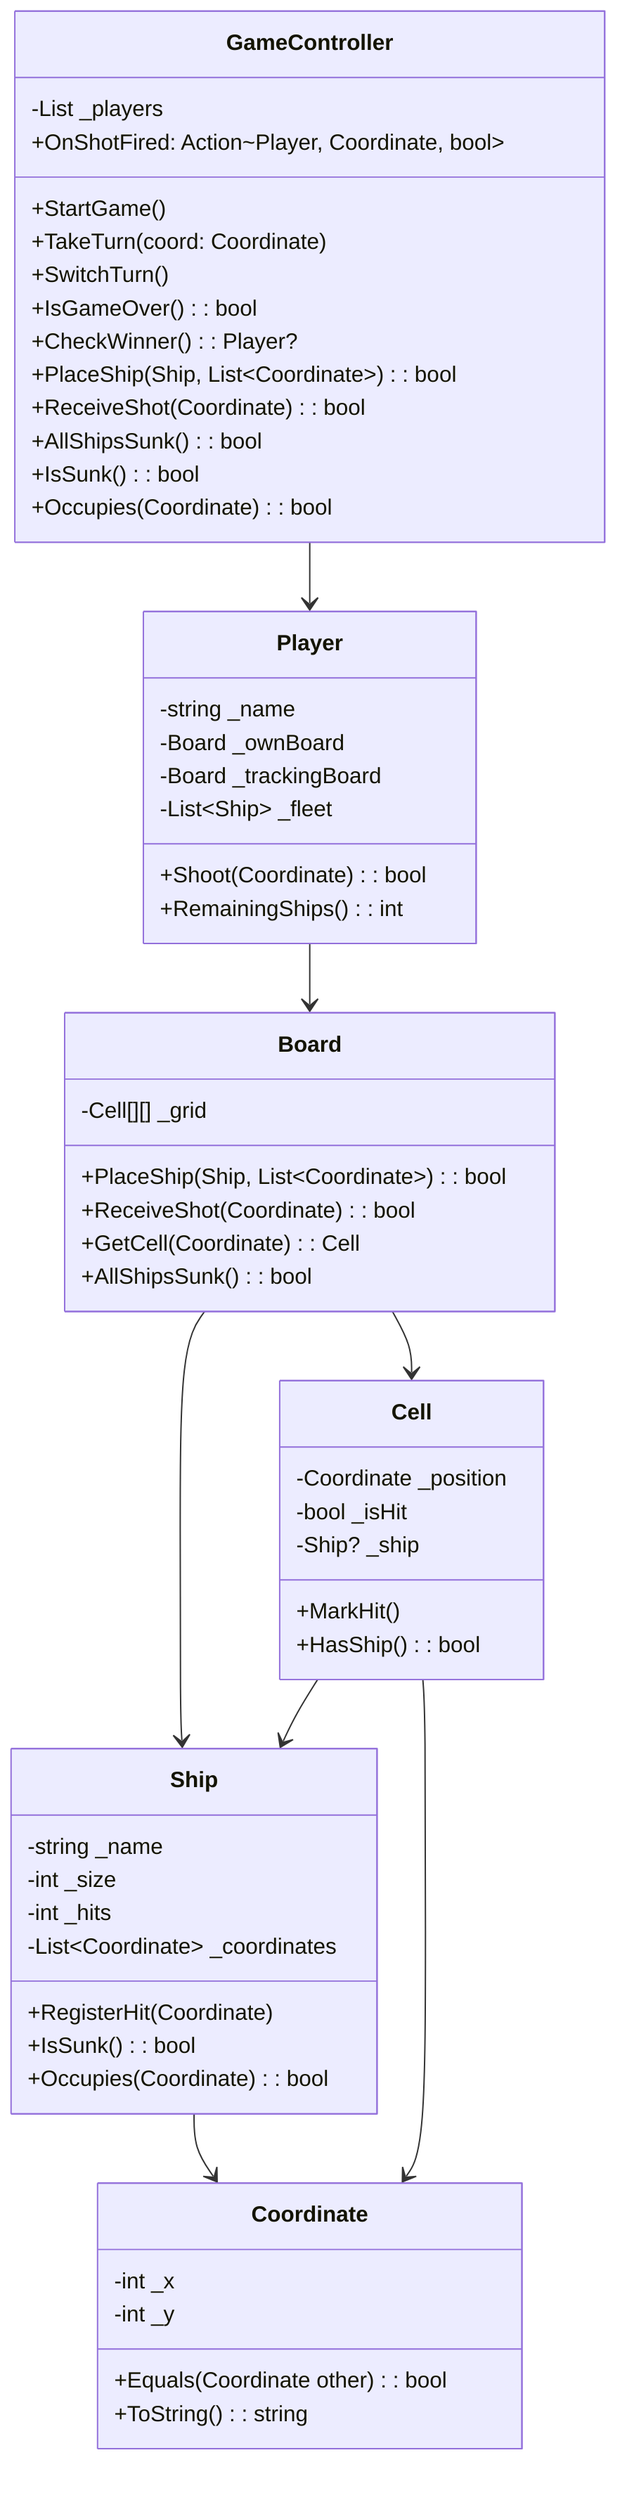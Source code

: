 classDiagram
  class GameController {
    -List<Player> _players
    +StartGame()
    +TakeTurn(coord: Coordinate)
    +SwitchTurn()
    +IsGameOver(): bool
    +CheckWinner(): Player?
    +OnShotFired: Action~Player, Coordinate, bool>
    +PlaceShip(Ship, List~Coordinate~): bool
    +ReceiveShot(Coordinate): bool
    +AllShipsSunk(): bool
    +IsSunk(): bool
    +Occupies(Coordinate): bool
  }

  class Player {
    -string _name
    -Board _ownBoard
    -Board _trackingBoard
    -List~Ship~ _fleet
    +Shoot(Coordinate): bool
    +RemainingShips(): int
  }

  class Board {
    -Cell[][] _grid
    +PlaceShip(Ship, List~Coordinate~): bool
    +ReceiveShot(Coordinate): bool
    +GetCell(Coordinate): Cell
    +AllShipsSunk(): bool
  }

  class Cell {
    -Coordinate _position
    -bool _isHit
    -Ship? _ship
    +MarkHit()
    +HasShip(): bool
  }

  class Ship {
    -string _name
    -int _size
    -int _hits
    -List~Coordinate~ _coordinates
    +RegisterHit(Coordinate)
    +IsSunk(): bool
    +Occupies(Coordinate): bool
  }

  class Coordinate {
    -int _x
    -int _y
    +Equals(Coordinate other): bool
    +ToString(): string
  }

  GameController --> Player
  Player --> Board
  Board --> Cell
  Board --> Ship
  Ship --> Coordinate
  Cell --> Ship
  Cell --> Coordinate